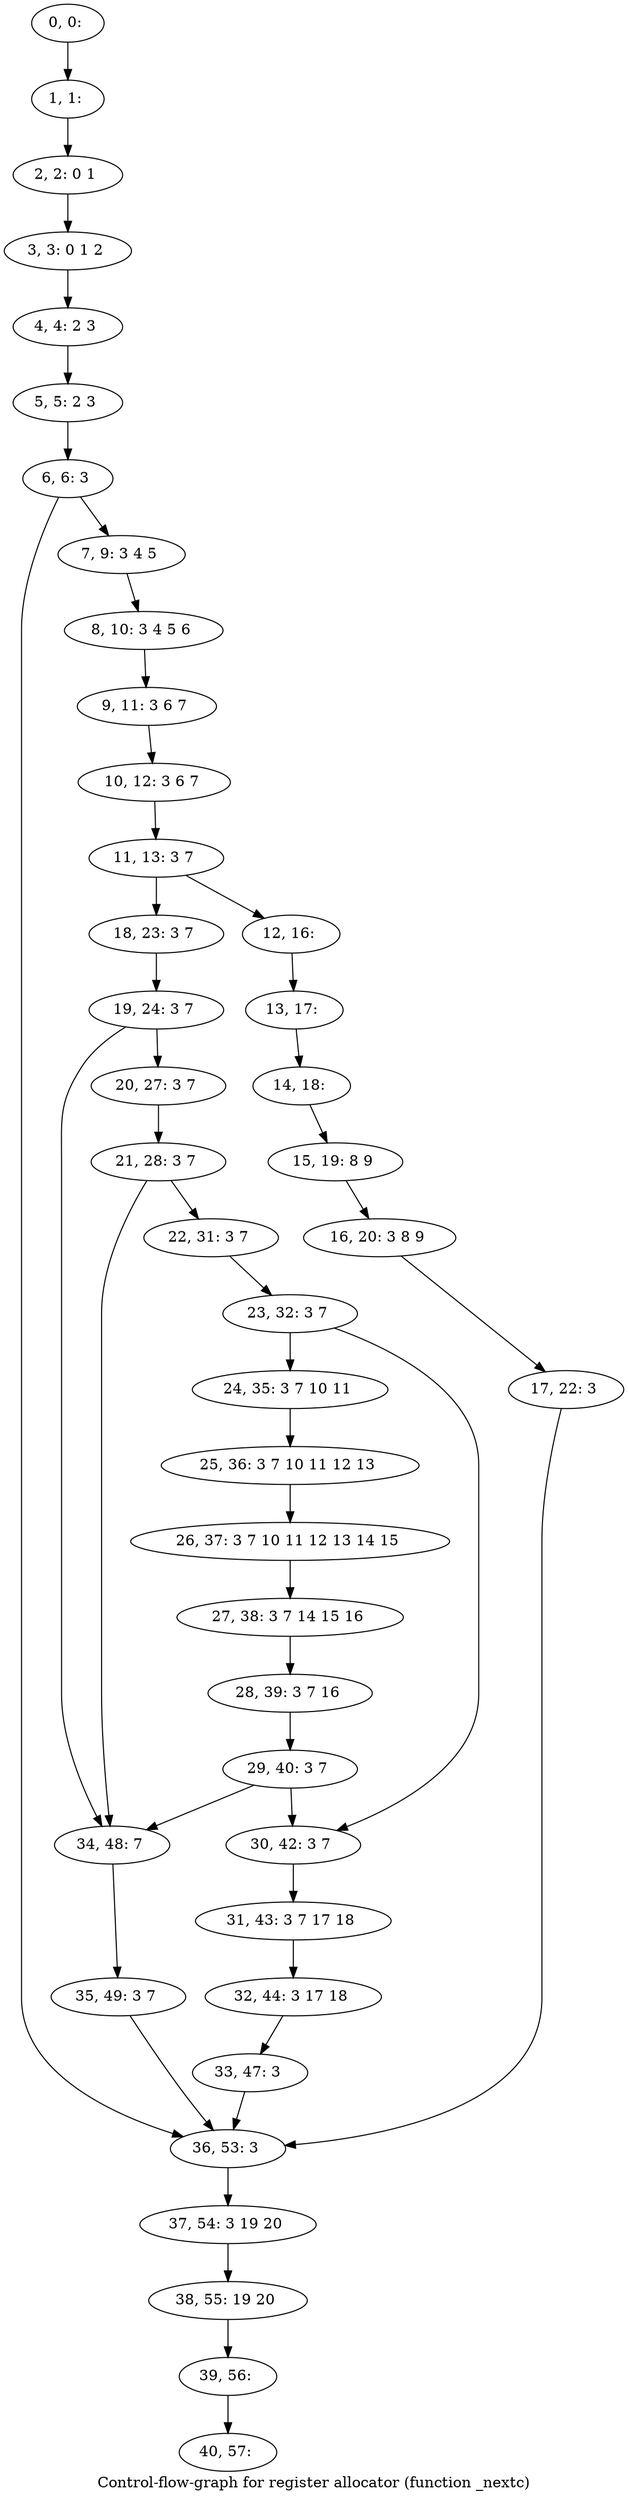 digraph G {
graph [label="Control-flow-graph for register allocator (function _nextc)"]
0[label="0, 0: "];
1[label="1, 1: "];
2[label="2, 2: 0 1 "];
3[label="3, 3: 0 1 2 "];
4[label="4, 4: 2 3 "];
5[label="5, 5: 2 3 "];
6[label="6, 6: 3 "];
7[label="7, 9: 3 4 5 "];
8[label="8, 10: 3 4 5 6 "];
9[label="9, 11: 3 6 7 "];
10[label="10, 12: 3 6 7 "];
11[label="11, 13: 3 7 "];
12[label="12, 16: "];
13[label="13, 17: "];
14[label="14, 18: "];
15[label="15, 19: 8 9 "];
16[label="16, 20: 3 8 9 "];
17[label="17, 22: 3 "];
18[label="18, 23: 3 7 "];
19[label="19, 24: 3 7 "];
20[label="20, 27: 3 7 "];
21[label="21, 28: 3 7 "];
22[label="22, 31: 3 7 "];
23[label="23, 32: 3 7 "];
24[label="24, 35: 3 7 10 11 "];
25[label="25, 36: 3 7 10 11 12 13 "];
26[label="26, 37: 3 7 10 11 12 13 14 15 "];
27[label="27, 38: 3 7 14 15 16 "];
28[label="28, 39: 3 7 16 "];
29[label="29, 40: 3 7 "];
30[label="30, 42: 3 7 "];
31[label="31, 43: 3 7 17 18 "];
32[label="32, 44: 3 17 18 "];
33[label="33, 47: 3 "];
34[label="34, 48: 7 "];
35[label="35, 49: 3 7 "];
36[label="36, 53: 3 "];
37[label="37, 54: 3 19 20 "];
38[label="38, 55: 19 20 "];
39[label="39, 56: "];
40[label="40, 57: "];
0->1 ;
1->2 ;
2->3 ;
3->4 ;
4->5 ;
5->6 ;
6->7 ;
6->36 ;
7->8 ;
8->9 ;
9->10 ;
10->11 ;
11->12 ;
11->18 ;
12->13 ;
13->14 ;
14->15 ;
15->16 ;
16->17 ;
17->36 ;
18->19 ;
19->20 ;
19->34 ;
20->21 ;
21->22 ;
21->34 ;
22->23 ;
23->24 ;
23->30 ;
24->25 ;
25->26 ;
26->27 ;
27->28 ;
28->29 ;
29->30 ;
29->34 ;
30->31 ;
31->32 ;
32->33 ;
33->36 ;
34->35 ;
35->36 ;
36->37 ;
37->38 ;
38->39 ;
39->40 ;
}
